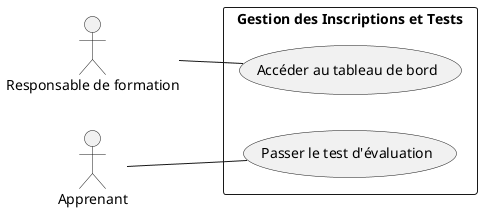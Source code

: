 @startuml
left to right direction

actor "Responsable de formation" as Admin
actor "Apprenant" as Apprenant

rectangle "Gestion des Inscriptions et Tests" {
  usecase "Passer le test d'évaluation" as UC1
  usecase "Accéder au tableau de bord" as UC2

}

Admin -- UC2 
Apprenant -- UC1

@enduml
